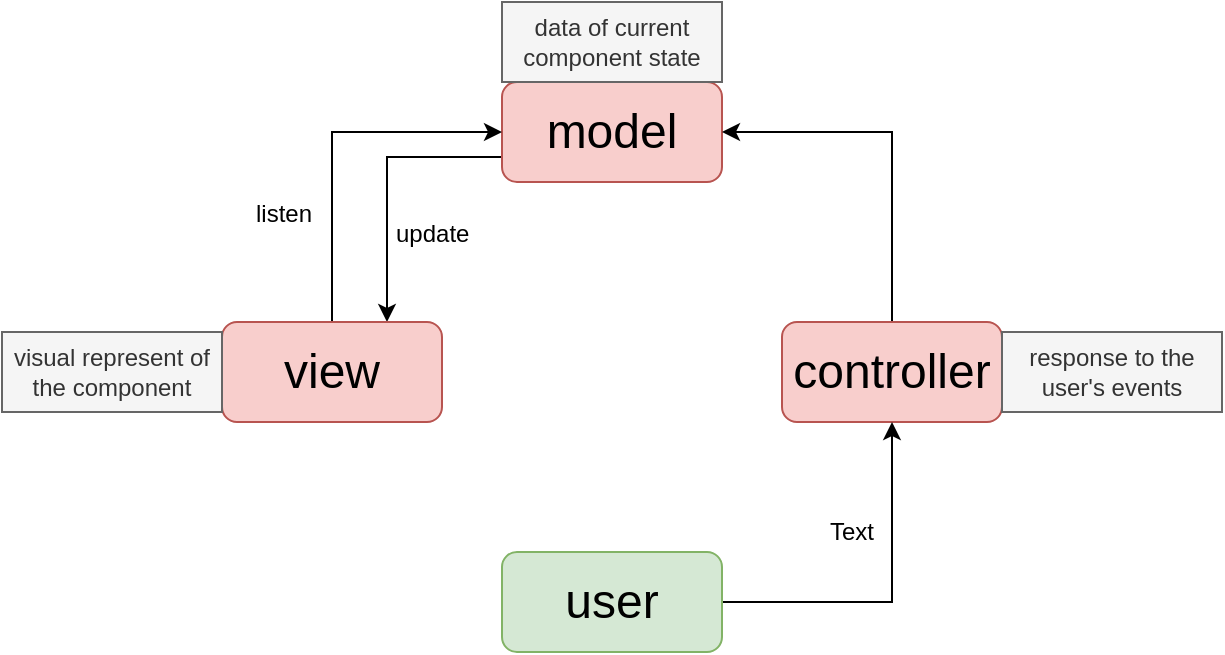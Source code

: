 <mxfile version="10.7.0" type="github"><diagram id="CH9PoxYj9pf33ghITg59" name="Page-1"><mxGraphModel dx="754" dy="436" grid="1" gridSize="10" guides="1" tooltips="1" connect="1" arrows="1" fold="1" page="1" pageScale="1" pageWidth="827" pageHeight="1169" math="0" shadow="0"><root><mxCell id="0"/><mxCell id="1" parent="0"/><mxCell id="PuHHVEJKYgLcZeJ1yO59-16" style="edgeStyle=orthogonalEdgeStyle;rounded=0;orthogonalLoop=1;jettySize=auto;html=1;exitX=0;exitY=0.75;exitDx=0;exitDy=0;entryX=0.75;entryY=0;entryDx=0;entryDy=0;" edge="1" parent="1" source="PuHHVEJKYgLcZeJ1yO59-1" target="PuHHVEJKYgLcZeJ1yO59-2"><mxGeometry relative="1" as="geometry"/></mxCell><mxCell id="PuHHVEJKYgLcZeJ1yO59-1" value="&lt;font style=&quot;font-size: 24px&quot;&gt;model&lt;/font&gt;" style="rounded=1;whiteSpace=wrap;html=1;fillColor=#f8cecc;strokeColor=#b85450;" vertex="1" parent="1"><mxGeometry x="280" y="80" width="110" height="50" as="geometry"/></mxCell><mxCell id="PuHHVEJKYgLcZeJ1yO59-14" style="edgeStyle=orthogonalEdgeStyle;rounded=0;orthogonalLoop=1;jettySize=auto;html=1;exitX=0.5;exitY=0;exitDx=0;exitDy=0;entryX=0;entryY=0.5;entryDx=0;entryDy=0;" edge="1" parent="1" source="PuHHVEJKYgLcZeJ1yO59-2" target="PuHHVEJKYgLcZeJ1yO59-1"><mxGeometry relative="1" as="geometry"/></mxCell><mxCell id="PuHHVEJKYgLcZeJ1yO59-2" value="&lt;font style=&quot;font-size: 24px&quot;&gt;view&lt;/font&gt;" style="rounded=1;whiteSpace=wrap;html=1;fillColor=#f8cecc;strokeColor=#b85450;" vertex="1" parent="1"><mxGeometry x="140" y="200" width="110" height="50" as="geometry"/></mxCell><mxCell id="PuHHVEJKYgLcZeJ1yO59-12" style="edgeStyle=orthogonalEdgeStyle;rounded=0;orthogonalLoop=1;jettySize=auto;html=1;exitX=0.5;exitY=0;exitDx=0;exitDy=0;entryX=1;entryY=0.5;entryDx=0;entryDy=0;" edge="1" parent="1" source="PuHHVEJKYgLcZeJ1yO59-3" target="PuHHVEJKYgLcZeJ1yO59-1"><mxGeometry relative="1" as="geometry"/></mxCell><mxCell id="PuHHVEJKYgLcZeJ1yO59-3" value="&lt;font style=&quot;font-size: 24px&quot;&gt;controller&lt;/font&gt;" style="rounded=1;whiteSpace=wrap;html=1;fillColor=#f8cecc;strokeColor=#b85450;" vertex="1" parent="1"><mxGeometry x="420" y="200" width="110" height="50" as="geometry"/></mxCell><mxCell id="PuHHVEJKYgLcZeJ1yO59-11" style="edgeStyle=orthogonalEdgeStyle;rounded=0;orthogonalLoop=1;jettySize=auto;html=1;exitX=1;exitY=0.5;exitDx=0;exitDy=0;entryX=0.5;entryY=1;entryDx=0;entryDy=0;" edge="1" parent="1" source="PuHHVEJKYgLcZeJ1yO59-4" target="PuHHVEJKYgLcZeJ1yO59-3"><mxGeometry relative="1" as="geometry"/></mxCell><mxCell id="PuHHVEJKYgLcZeJ1yO59-4" value="&lt;font style=&quot;font-size: 24px&quot;&gt;user&lt;/font&gt;" style="rounded=1;whiteSpace=wrap;html=1;fillColor=#d5e8d4;strokeColor=#82b366;" vertex="1" parent="1"><mxGeometry x="280" y="315" width="110" height="50" as="geometry"/></mxCell><mxCell id="PuHHVEJKYgLcZeJ1yO59-7" value="data of current component state" style="rounded=0;whiteSpace=wrap;html=1;fillColor=#f5f5f5;strokeColor=#666666;fontColor=#333333;" vertex="1" parent="1"><mxGeometry x="280" y="40" width="110" height="40" as="geometry"/></mxCell><mxCell id="PuHHVEJKYgLcZeJ1yO59-9" value="visual represent of the component" style="rounded=0;whiteSpace=wrap;html=1;fillColor=#f5f5f5;strokeColor=#666666;fontColor=#333333;" vertex="1" parent="1"><mxGeometry x="30" y="205" width="110" height="40" as="geometry"/></mxCell><mxCell id="PuHHVEJKYgLcZeJ1yO59-10" value="response to the user's events" style="rounded=0;whiteSpace=wrap;html=1;fillColor=#f5f5f5;strokeColor=#666666;fontColor=#333333;" vertex="1" parent="1"><mxGeometry x="530" y="205" width="110" height="40" as="geometry"/></mxCell><mxCell id="PuHHVEJKYgLcZeJ1yO59-13" value="Text" style="text;html=1;strokeColor=none;fillColor=none;align=center;verticalAlign=middle;whiteSpace=wrap;rounded=0;" vertex="1" parent="1"><mxGeometry x="435" y="295" width="40" height="20" as="geometry"/></mxCell><mxCell id="PuHHVEJKYgLcZeJ1yO59-15" value="listen" style="text;html=1;resizable=0;points=[];autosize=1;align=left;verticalAlign=top;spacingTop=-4;" vertex="1" parent="1"><mxGeometry x="155" y="136" width="40" height="20" as="geometry"/></mxCell><mxCell id="PuHHVEJKYgLcZeJ1yO59-17" value="update" style="text;html=1;resizable=0;points=[];autosize=1;align=left;verticalAlign=top;spacingTop=-4;" vertex="1" parent="1"><mxGeometry x="225" y="146" width="50" height="20" as="geometry"/></mxCell></root></mxGraphModel></diagram></mxfile>